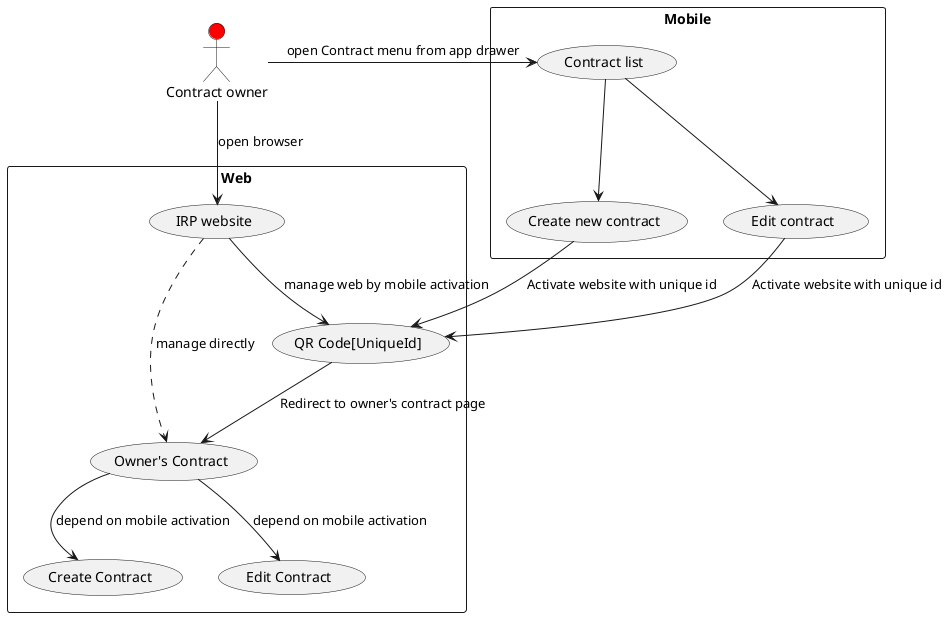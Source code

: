 @startuml create-contract

:Contract owner: as owner #red


rectangle Mobile {
    owner -> (Contract list) : open Contract menu from app drawer 
    (Contract list) -down-> (Create new contract)
    (Contract list) -down-> (Edit contract)
}

rectangle Web {
    owner -down-> (IRP website) : open browser
    (IRP website) -down-> (QR Code[UniqueId]) : manage web by mobile activation


    (Create new contract) -down-> (QR Code[UniqueId]) : Activate website with unique id
    (Edit contract) -down-> (QR Code[UniqueId]) : Activate website with unique id
    (QR Code[UniqueId]) -down-> (Owner's Contract) : Redirect to owner's contract page

    (Owner's Contract) -down-> (Create Contract) : depend on mobile activation
    (Owner's Contract) -down-> (Edit Contract) : depend on mobile activation

    (IRP website) .down.> (Owner's Contract) : manage directly
}

@enduml